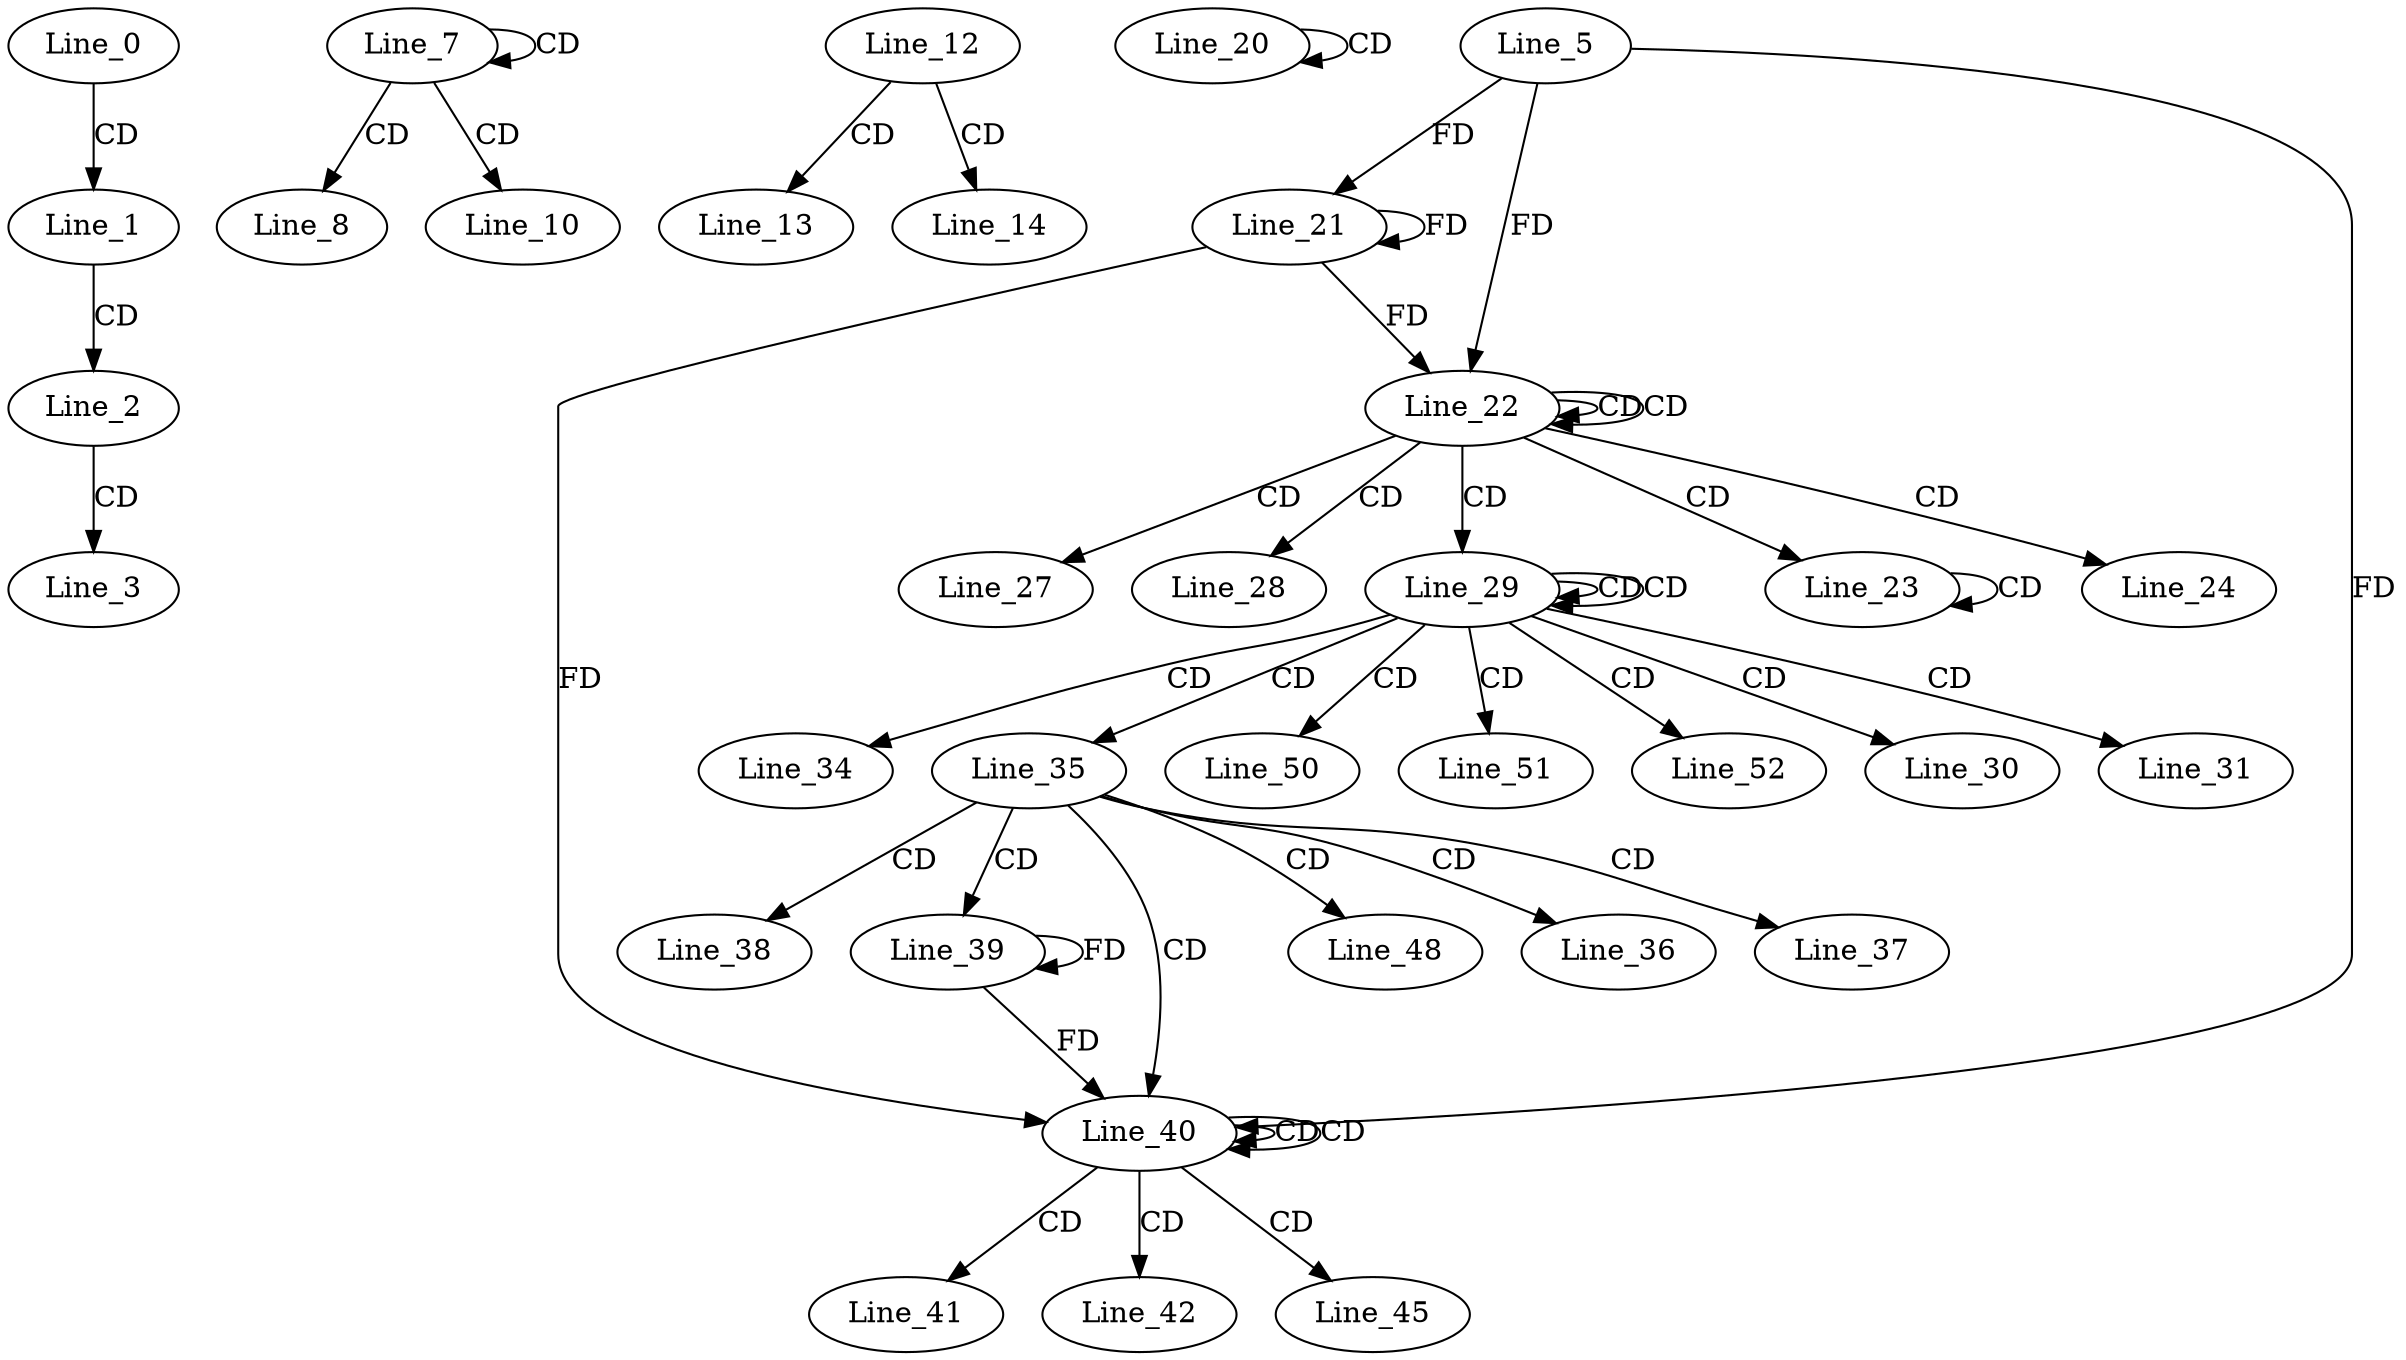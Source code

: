 digraph G {
  Line_0;
  Line_1;
  Line_2;
  Line_3;
  Line_7;
  Line_7;
  Line_8;
  Line_10;
  Line_12;
  Line_13;
  Line_14;
  Line_20;
  Line_20;
  Line_5;
  Line_21;
  Line_21;
  Line_22;
  Line_22;
  Line_22;
  Line_23;
  Line_23;
  Line_24;
  Line_27;
  Line_28;
  Line_29;
  Line_29;
  Line_29;
  Line_30;
  Line_31;
  Line_34;
  Line_35;
  Line_36;
  Line_37;
  Line_38;
  Line_39;
  Line_39;
  Line_40;
  Line_40;
  Line_40;
  Line_41;
  Line_42;
  Line_45;
  Line_48;
  Line_50;
  Line_51;
  Line_52;
  Line_0 -> Line_1 [ label="CD" ];
  Line_1 -> Line_2 [ label="CD" ];
  Line_2 -> Line_3 [ label="CD" ];
  Line_7 -> Line_7 [ label="CD" ];
  Line_7 -> Line_8 [ label="CD" ];
  Line_7 -> Line_10 [ label="CD" ];
  Line_12 -> Line_13 [ label="CD" ];
  Line_12 -> Line_14 [ label="CD" ];
  Line_20 -> Line_20 [ label="CD" ];
  Line_5 -> Line_21 [ label="FD" ];
  Line_21 -> Line_21 [ label="FD" ];
  Line_22 -> Line_22 [ label="CD" ];
  Line_22 -> Line_22 [ label="CD" ];
  Line_5 -> Line_22 [ label="FD" ];
  Line_21 -> Line_22 [ label="FD" ];
  Line_22 -> Line_23 [ label="CD" ];
  Line_23 -> Line_23 [ label="CD" ];
  Line_22 -> Line_24 [ label="CD" ];
  Line_22 -> Line_27 [ label="CD" ];
  Line_22 -> Line_28 [ label="CD" ];
  Line_22 -> Line_29 [ label="CD" ];
  Line_29 -> Line_29 [ label="CD" ];
  Line_29 -> Line_29 [ label="CD" ];
  Line_29 -> Line_30 [ label="CD" ];
  Line_29 -> Line_31 [ label="CD" ];
  Line_29 -> Line_34 [ label="CD" ];
  Line_29 -> Line_35 [ label="CD" ];
  Line_35 -> Line_36 [ label="CD" ];
  Line_35 -> Line_37 [ label="CD" ];
  Line_35 -> Line_38 [ label="CD" ];
  Line_35 -> Line_39 [ label="CD" ];
  Line_39 -> Line_39 [ label="FD" ];
  Line_35 -> Line_40 [ label="CD" ];
  Line_40 -> Line_40 [ label="CD" ];
  Line_40 -> Line_40 [ label="CD" ];
  Line_5 -> Line_40 [ label="FD" ];
  Line_21 -> Line_40 [ label="FD" ];
  Line_39 -> Line_40 [ label="FD" ];
  Line_40 -> Line_41 [ label="CD" ];
  Line_40 -> Line_42 [ label="CD" ];
  Line_40 -> Line_45 [ label="CD" ];
  Line_35 -> Line_48 [ label="CD" ];
  Line_29 -> Line_50 [ label="CD" ];
  Line_29 -> Line_51 [ label="CD" ];
  Line_29 -> Line_52 [ label="CD" ];
}

